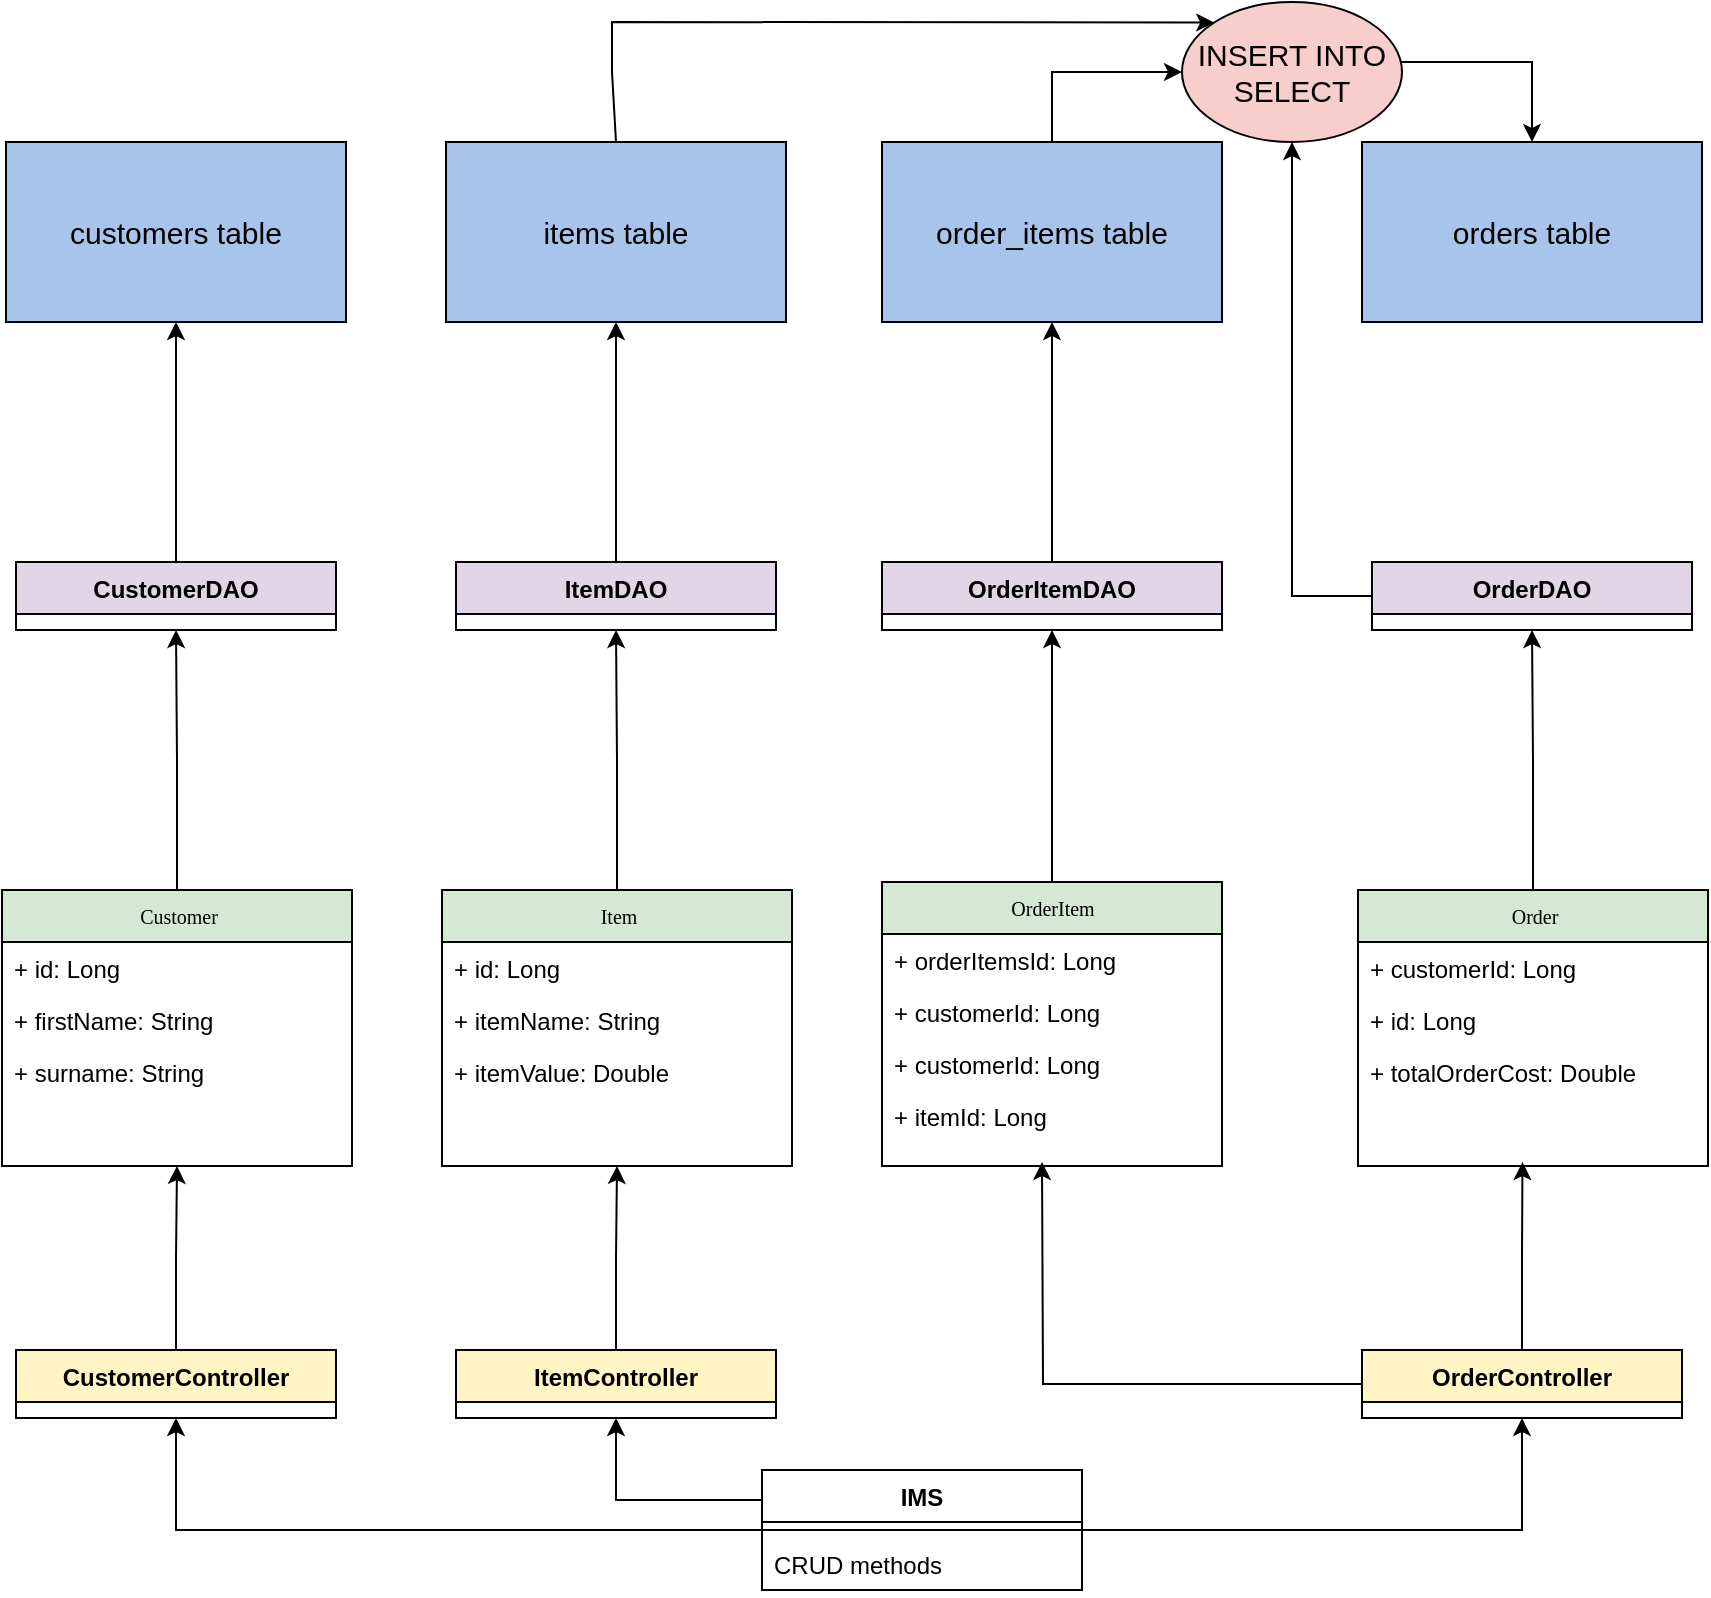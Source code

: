 <mxfile version="15.6.0" type="device"><diagram id="YBGu1Z7SQ-MhWUzJG_V0" name="Page-1"><mxGraphModel dx="1346" dy="721" grid="1" gridSize="10" guides="1" tooltips="1" connect="1" arrows="1" fold="1" page="1" pageScale="1" pageWidth="1169" pageHeight="827" math="0" shadow="0"><root><mxCell id="0"/><mxCell id="1" parent="0"/><mxCell id="Pv2ujjSf3HuZm8QnzIKG-10" style="edgeStyle=orthogonalEdgeStyle;rounded=0;orthogonalLoop=1;jettySize=auto;html=1;entryX=0.5;entryY=1;entryDx=0;entryDy=0;" edge="1" parent="1" source="4H_jIrwPiF34PuPaN7NL-1" target="4H_jIrwPiF34PuPaN7NL-20"><mxGeometry relative="1" as="geometry"/></mxCell><mxCell id="4H_jIrwPiF34PuPaN7NL-1" value="Customer" style="swimlane;html=1;fontStyle=0;childLayout=stackLayout;horizontal=1;startSize=26;fillColor=#D5E8D4;horizontalStack=0;resizeParent=1;resizeLast=0;collapsible=1;marginBottom=0;swimlaneFillColor=#ffffff;rounded=0;shadow=0;comic=0;labelBackgroundColor=none;strokeWidth=1;fontFamily=Verdana;fontSize=10;align=center;" parent="1" vertex="1"><mxGeometry x="120" y="464" width="175" height="138" as="geometry"><mxRectangle x="355" y="42" width="90" height="26" as="alternateBounds"/></mxGeometry></mxCell><mxCell id="4H_jIrwPiF34PuPaN7NL-2" value="+ id: Long" style="text;html=1;strokeColor=none;fillColor=none;align=left;verticalAlign=top;spacingLeft=4;spacingRight=4;whiteSpace=wrap;overflow=hidden;rotatable=0;points=[[0,0.5],[1,0.5]];portConstraint=eastwest;" parent="4H_jIrwPiF34PuPaN7NL-1" vertex="1"><mxGeometry y="26" width="175" height="26" as="geometry"/></mxCell><mxCell id="4H_jIrwPiF34PuPaN7NL-3" value="+ firstName: String" style="text;html=1;strokeColor=none;fillColor=none;align=left;verticalAlign=top;spacingLeft=4;spacingRight=4;whiteSpace=wrap;overflow=hidden;rotatable=0;points=[[0,0.5],[1,0.5]];portConstraint=eastwest;" parent="4H_jIrwPiF34PuPaN7NL-1" vertex="1"><mxGeometry y="52" width="175" height="26" as="geometry"/></mxCell><mxCell id="4H_jIrwPiF34PuPaN7NL-4" value="+ surname: String" style="text;html=1;strokeColor=none;fillColor=none;align=left;verticalAlign=top;spacingLeft=4;spacingRight=4;whiteSpace=wrap;overflow=hidden;rotatable=0;points=[[0,0.5],[1,0.5]];portConstraint=eastwest;" parent="4H_jIrwPiF34PuPaN7NL-1" vertex="1"><mxGeometry y="78" width="175" height="26" as="geometry"/></mxCell><mxCell id="Pv2ujjSf3HuZm8QnzIKG-9" style="edgeStyle=orthogonalEdgeStyle;rounded=0;orthogonalLoop=1;jettySize=auto;html=1;entryX=0.5;entryY=1;entryDx=0;entryDy=0;" edge="1" parent="1" source="4H_jIrwPiF34PuPaN7NL-5" target="4H_jIrwPiF34PuPaN7NL-24"><mxGeometry relative="1" as="geometry"><mxPoint x="427.5" y="340" as="targetPoint"/></mxGeometry></mxCell><mxCell id="4H_jIrwPiF34PuPaN7NL-5" value="Item" style="swimlane;html=1;fontStyle=0;childLayout=stackLayout;horizontal=1;startSize=26;fillColor=#D5E8D4;horizontalStack=0;resizeParent=1;resizeLast=0;collapsible=1;marginBottom=0;swimlaneFillColor=#ffffff;rounded=0;shadow=0;comic=0;labelBackgroundColor=none;strokeWidth=1;fontFamily=Verdana;fontSize=10;align=center;" parent="1" vertex="1"><mxGeometry x="340" y="464" width="175" height="138" as="geometry"><mxRectangle x="355" y="42" width="90" height="26" as="alternateBounds"/></mxGeometry></mxCell><mxCell id="4H_jIrwPiF34PuPaN7NL-6" value="+ id: Long" style="text;html=1;strokeColor=none;fillColor=none;align=left;verticalAlign=top;spacingLeft=4;spacingRight=4;whiteSpace=wrap;overflow=hidden;rotatable=0;points=[[0,0.5],[1,0.5]];portConstraint=eastwest;" parent="4H_jIrwPiF34PuPaN7NL-5" vertex="1"><mxGeometry y="26" width="175" height="26" as="geometry"/></mxCell><mxCell id="4H_jIrwPiF34PuPaN7NL-7" value="+ itemName: String" style="text;html=1;strokeColor=none;fillColor=none;align=left;verticalAlign=top;spacingLeft=4;spacingRight=4;whiteSpace=wrap;overflow=hidden;rotatable=0;points=[[0,0.5],[1,0.5]];portConstraint=eastwest;" parent="4H_jIrwPiF34PuPaN7NL-5" vertex="1"><mxGeometry y="52" width="175" height="26" as="geometry"/></mxCell><mxCell id="4H_jIrwPiF34PuPaN7NL-8" value="+ itemValue: Double" style="text;html=1;strokeColor=none;fillColor=none;align=left;verticalAlign=top;spacingLeft=4;spacingRight=4;whiteSpace=wrap;overflow=hidden;rotatable=0;points=[[0,0.5],[1,0.5]];portConstraint=eastwest;" parent="4H_jIrwPiF34PuPaN7NL-5" vertex="1"><mxGeometry y="78" width="175" height="26" as="geometry"/></mxCell><mxCell id="Pv2ujjSf3HuZm8QnzIKG-6" style="edgeStyle=orthogonalEdgeStyle;rounded=0;orthogonalLoop=1;jettySize=auto;html=1;entryX=0.5;entryY=1;entryDx=0;entryDy=0;" edge="1" parent="1" source="4H_jIrwPiF34PuPaN7NL-9" target="4H_jIrwPiF34PuPaN7NL-27"><mxGeometry relative="1" as="geometry"><mxPoint x="647.5" y="340" as="targetPoint"/></mxGeometry></mxCell><mxCell id="4H_jIrwPiF34PuPaN7NL-9" value="OrderItem" style="swimlane;html=1;fontStyle=0;childLayout=stackLayout;horizontal=1;startSize=26;fillColor=#D5E8D4;horizontalStack=0;resizeParent=1;resizeLast=0;collapsible=1;marginBottom=0;swimlaneFillColor=#ffffff;rounded=0;shadow=0;comic=0;labelBackgroundColor=none;strokeWidth=1;fontFamily=Verdana;fontSize=10;align=center;" parent="1" vertex="1"><mxGeometry x="560" y="460" width="170" height="142" as="geometry"><mxRectangle x="355" y="42" width="90" height="26" as="alternateBounds"/></mxGeometry></mxCell><mxCell id="4H_jIrwPiF34PuPaN7NL-10" value="+ orderItemsId: Long" style="text;html=1;strokeColor=none;fillColor=none;align=left;verticalAlign=top;spacingLeft=4;spacingRight=4;whiteSpace=wrap;overflow=hidden;rotatable=0;points=[[0,0.5],[1,0.5]];portConstraint=eastwest;" parent="4H_jIrwPiF34PuPaN7NL-9" vertex="1"><mxGeometry y="26" width="170" height="26" as="geometry"/></mxCell><mxCell id="4H_jIrwPiF34PuPaN7NL-11" value="+ customerId: Long" style="text;html=1;strokeColor=none;fillColor=none;align=left;verticalAlign=top;spacingLeft=4;spacingRight=4;whiteSpace=wrap;overflow=hidden;rotatable=0;points=[[0,0.5],[1,0.5]];portConstraint=eastwest;" parent="4H_jIrwPiF34PuPaN7NL-9" vertex="1"><mxGeometry y="52" width="170" height="26" as="geometry"/></mxCell><mxCell id="4H_jIrwPiF34PuPaN7NL-12" value="+ customerId: Long" style="text;html=1;strokeColor=none;fillColor=none;align=left;verticalAlign=top;spacingLeft=4;spacingRight=4;whiteSpace=wrap;overflow=hidden;rotatable=0;points=[[0,0.5],[1,0.5]];portConstraint=eastwest;" parent="4H_jIrwPiF34PuPaN7NL-9" vertex="1"><mxGeometry y="78" width="170" height="26" as="geometry"/></mxCell><mxCell id="4H_jIrwPiF34PuPaN7NL-13" value="+ itemId: Long" style="text;html=1;strokeColor=none;fillColor=none;align=left;verticalAlign=top;spacingLeft=4;spacingRight=4;whiteSpace=wrap;overflow=hidden;rotatable=0;points=[[0,0.5],[1,0.5]];portConstraint=eastwest;" parent="4H_jIrwPiF34PuPaN7NL-9" vertex="1"><mxGeometry y="104" width="170" height="26" as="geometry"/></mxCell><mxCell id="Pv2ujjSf3HuZm8QnzIKG-18" style="edgeStyle=orthogonalEdgeStyle;rounded=0;orthogonalLoop=1;jettySize=auto;html=1;entryX=0.5;entryY=1;entryDx=0;entryDy=0;" edge="1" parent="1" source="4H_jIrwPiF34PuPaN7NL-15" target="4H_jIrwPiF34PuPaN7NL-30"><mxGeometry relative="1" as="geometry"/></mxCell><mxCell id="4H_jIrwPiF34PuPaN7NL-15" value="Order" style="swimlane;html=1;fontStyle=0;childLayout=stackLayout;horizontal=1;startSize=26;fillColor=#D5E8D4;horizontalStack=0;resizeParent=1;resizeLast=0;collapsible=1;marginBottom=0;swimlaneFillColor=#ffffff;rounded=0;shadow=0;comic=0;labelBackgroundColor=none;strokeWidth=1;fontFamily=Verdana;fontSize=10;align=center;" parent="1" vertex="1"><mxGeometry x="798" y="464" width="175" height="138" as="geometry"><mxRectangle x="355" y="42" width="90" height="26" as="alternateBounds"/></mxGeometry></mxCell><mxCell id="4H_jIrwPiF34PuPaN7NL-17" value="+ customerId: Long" style="text;html=1;strokeColor=none;fillColor=none;align=left;verticalAlign=top;spacingLeft=4;spacingRight=4;whiteSpace=wrap;overflow=hidden;rotatable=0;points=[[0,0.5],[1,0.5]];portConstraint=eastwest;" parent="4H_jIrwPiF34PuPaN7NL-15" vertex="1"><mxGeometry y="26" width="175" height="26" as="geometry"/></mxCell><mxCell id="4H_jIrwPiF34PuPaN7NL-16" value="+ id: Long" style="text;html=1;strokeColor=none;fillColor=none;align=left;verticalAlign=top;spacingLeft=4;spacingRight=4;whiteSpace=wrap;overflow=hidden;rotatable=0;points=[[0,0.5],[1,0.5]];portConstraint=eastwest;" parent="4H_jIrwPiF34PuPaN7NL-15" vertex="1"><mxGeometry y="52" width="175" height="26" as="geometry"/></mxCell><mxCell id="4H_jIrwPiF34PuPaN7NL-18" value="+ totalOrderCost: Double" style="text;html=1;strokeColor=none;fillColor=none;align=left;verticalAlign=top;spacingLeft=4;spacingRight=4;whiteSpace=wrap;overflow=hidden;rotatable=0;points=[[0,0.5],[1,0.5]];portConstraint=eastwest;" parent="4H_jIrwPiF34PuPaN7NL-15" vertex="1"><mxGeometry y="78" width="175" height="26" as="geometry"/></mxCell><mxCell id="Pv2ujjSf3HuZm8QnzIKG-12" style="edgeStyle=orthogonalEdgeStyle;rounded=0;orthogonalLoop=1;jettySize=auto;html=1;" edge="1" parent="1" source="4H_jIrwPiF34PuPaN7NL-20" target="4H_jIrwPiF34PuPaN7NL-58"><mxGeometry relative="1" as="geometry"/></mxCell><mxCell id="4H_jIrwPiF34PuPaN7NL-20" value="CustomerDAO" style="swimlane;fontStyle=1;align=center;verticalAlign=top;childLayout=stackLayout;horizontal=1;startSize=26;horizontalStack=0;resizeParent=1;resizeParentMax=0;resizeLast=0;collapsible=1;marginBottom=0;fillColor=#E1D5E7;" parent="1" vertex="1"><mxGeometry x="127" y="300" width="160" height="34" as="geometry"/></mxCell><mxCell id="Pv2ujjSf3HuZm8QnzIKG-13" style="edgeStyle=orthogonalEdgeStyle;rounded=0;orthogonalLoop=1;jettySize=auto;html=1;entryX=0.5;entryY=1;entryDx=0;entryDy=0;" edge="1" parent="1" source="4H_jIrwPiF34PuPaN7NL-24" target="4H_jIrwPiF34PuPaN7NL-59"><mxGeometry relative="1" as="geometry"/></mxCell><mxCell id="4H_jIrwPiF34PuPaN7NL-24" value="ItemDAO" style="swimlane;fontStyle=1;align=center;verticalAlign=top;childLayout=stackLayout;horizontal=1;startSize=26;horizontalStack=0;resizeParent=1;resizeParentMax=0;resizeLast=0;collapsible=1;marginBottom=0;fillColor=#E1D5E7;" parent="1" vertex="1"><mxGeometry x="347" y="300" width="160" height="34" as="geometry"/></mxCell><mxCell id="Pv2ujjSf3HuZm8QnzIKG-7" style="edgeStyle=orthogonalEdgeStyle;rounded=0;orthogonalLoop=1;jettySize=auto;html=1;exitX=1;exitY=0.5;exitDx=0;exitDy=0;" edge="1" parent="1" source="4H_jIrwPiF34PuPaN7NL-27"><mxGeometry relative="1" as="geometry"><mxPoint x="720.286" y="317.143" as="targetPoint"/></mxGeometry></mxCell><mxCell id="Pv2ujjSf3HuZm8QnzIKG-14" style="edgeStyle=orthogonalEdgeStyle;rounded=0;orthogonalLoop=1;jettySize=auto;html=1;entryX=0.5;entryY=1;entryDx=0;entryDy=0;" edge="1" parent="1" source="4H_jIrwPiF34PuPaN7NL-27" target="4H_jIrwPiF34PuPaN7NL-60"><mxGeometry relative="1" as="geometry"/></mxCell><mxCell id="4H_jIrwPiF34PuPaN7NL-27" value="OrderItemDAO" style="swimlane;fontStyle=1;align=center;verticalAlign=top;childLayout=stackLayout;horizontal=1;startSize=26;horizontalStack=0;resizeParent=1;resizeParentMax=0;resizeLast=0;collapsible=1;marginBottom=0;fillColor=#E1D5E7;" parent="1" vertex="1"><mxGeometry x="560" y="300" width="170" height="34" as="geometry"/></mxCell><mxCell id="Pv2ujjSf3HuZm8QnzIKG-19" style="edgeStyle=orthogonalEdgeStyle;rounded=0;orthogonalLoop=1;jettySize=auto;html=1;entryX=0.5;entryY=1;entryDx=0;entryDy=0;" edge="1" parent="1" source="4H_jIrwPiF34PuPaN7NL-30" target="4H_jIrwPiF34PuPaN7NL-63"><mxGeometry relative="1" as="geometry"><mxPoint x="760" y="120" as="targetPoint"/><Array as="points"><mxPoint x="765" y="317"/></Array></mxGeometry></mxCell><mxCell id="4H_jIrwPiF34PuPaN7NL-30" value="OrderDAO" style="swimlane;fontStyle=1;align=center;verticalAlign=top;childLayout=stackLayout;horizontal=1;startSize=26;horizontalStack=0;resizeParent=1;resizeParentMax=0;resizeLast=0;collapsible=1;marginBottom=0;fillColor=#E1D5E7;" parent="1" vertex="1"><mxGeometry x="805" y="300" width="160" height="34" as="geometry"/></mxCell><mxCell id="Pv2ujjSf3HuZm8QnzIKG-16" style="edgeStyle=orthogonalEdgeStyle;rounded=0;orthogonalLoop=1;jettySize=auto;html=1;entryX=0.5;entryY=1;entryDx=0;entryDy=0;" edge="1" parent="1" source="4H_jIrwPiF34PuPaN7NL-33" target="4H_jIrwPiF34PuPaN7NL-1"><mxGeometry relative="1" as="geometry"/></mxCell><mxCell id="4H_jIrwPiF34PuPaN7NL-33" value="CustomerController" style="swimlane;fontStyle=1;align=center;verticalAlign=top;childLayout=stackLayout;horizontal=1;startSize=26;horizontalStack=0;resizeParent=1;resizeParentMax=0;resizeLast=0;collapsible=1;marginBottom=0;fillColor=#FFF4C3;" parent="1" vertex="1"><mxGeometry x="127" y="694" width="160" height="34" as="geometry"/></mxCell><mxCell id="Pv2ujjSf3HuZm8QnzIKG-17" style="edgeStyle=orthogonalEdgeStyle;rounded=0;orthogonalLoop=1;jettySize=auto;html=1;entryX=0.5;entryY=1;entryDx=0;entryDy=0;" edge="1" parent="1" source="4H_jIrwPiF34PuPaN7NL-36" target="4H_jIrwPiF34PuPaN7NL-5"><mxGeometry relative="1" as="geometry"/></mxCell><mxCell id="4H_jIrwPiF34PuPaN7NL-36" value="ItemController" style="swimlane;fontStyle=1;align=center;verticalAlign=top;childLayout=stackLayout;horizontal=1;startSize=26;horizontalStack=0;resizeParent=1;resizeParentMax=0;resizeLast=0;collapsible=1;marginBottom=0;fillColor=#FFF4C3;" parent="1" vertex="1"><mxGeometry x="347" y="694" width="160" height="34" as="geometry"/></mxCell><mxCell id="Pv2ujjSf3HuZm8QnzIKG-4" style="edgeStyle=orthogonalEdgeStyle;rounded=0;orthogonalLoop=1;jettySize=auto;html=1;" edge="1" parent="1" source="4H_jIrwPiF34PuPaN7NL-39"><mxGeometry relative="1" as="geometry"><mxPoint x="640" y="600" as="targetPoint"/></mxGeometry></mxCell><mxCell id="Pv2ujjSf3HuZm8QnzIKG-5" style="edgeStyle=orthogonalEdgeStyle;rounded=0;orthogonalLoop=1;jettySize=auto;html=1;exitX=0.5;exitY=0;exitDx=0;exitDy=0;" edge="1" parent="1" source="4H_jIrwPiF34PuPaN7NL-39"><mxGeometry relative="1" as="geometry"><mxPoint x="880.235" y="600" as="targetPoint"/></mxGeometry></mxCell><mxCell id="4H_jIrwPiF34PuPaN7NL-39" value="OrderController" style="swimlane;fontStyle=1;align=center;verticalAlign=top;childLayout=stackLayout;horizontal=1;startSize=26;horizontalStack=0;resizeParent=1;resizeParentMax=0;resizeLast=0;collapsible=1;marginBottom=0;fillColor=#FFF4C3;" parent="1" vertex="1"><mxGeometry x="800" y="694" width="160" height="34" as="geometry"/></mxCell><mxCell id="4H_jIrwPiF34PuPaN7NL-42" value="IMS" style="swimlane;fontStyle=1;align=center;verticalAlign=top;childLayout=stackLayout;horizontal=1;startSize=26;horizontalStack=0;resizeParent=1;resizeParentMax=0;resizeLast=0;collapsible=1;marginBottom=0;" parent="1" vertex="1"><mxGeometry x="500" y="754" width="160" height="60" as="geometry"/></mxCell><mxCell id="4H_jIrwPiF34PuPaN7NL-43" value="" style="line;strokeWidth=1;fillColor=none;align=left;verticalAlign=middle;spacingTop=-1;spacingLeft=3;spacingRight=3;rotatable=0;labelPosition=right;points=[];portConstraint=eastwest;" parent="4H_jIrwPiF34PuPaN7NL-42" vertex="1"><mxGeometry y="26" width="160" height="8" as="geometry"/></mxCell><mxCell id="4H_jIrwPiF34PuPaN7NL-44" value="CRUD methods" style="text;strokeColor=none;fillColor=none;align=left;verticalAlign=top;spacingLeft=4;spacingRight=4;overflow=hidden;rotatable=0;points=[[0,0.5],[1,0.5]];portConstraint=eastwest;" parent="4H_jIrwPiF34PuPaN7NL-42" vertex="1"><mxGeometry y="34" width="160" height="26" as="geometry"/></mxCell><mxCell id="4H_jIrwPiF34PuPaN7NL-45" value="" style="endArrow=classic;html=1;rounded=0;exitX=1;exitY=0.5;exitDx=0;exitDy=0;entryX=0.5;entryY=1;entryDx=0;entryDy=0;" parent="1" source="4H_jIrwPiF34PuPaN7NL-42" target="4H_jIrwPiF34PuPaN7NL-39" edge="1"><mxGeometry width="50" height="50" relative="1" as="geometry"><mxPoint x="680" y="844" as="sourcePoint"/><mxPoint x="730" y="794" as="targetPoint"/><Array as="points"><mxPoint x="880" y="784"/></Array></mxGeometry></mxCell><mxCell id="4H_jIrwPiF34PuPaN7NL-46" value="" style="endArrow=classic;html=1;rounded=0;exitX=0;exitY=0.25;exitDx=0;exitDy=0;entryX=0.5;entryY=1;entryDx=0;entryDy=0;" parent="1" source="4H_jIrwPiF34PuPaN7NL-42" target="4H_jIrwPiF34PuPaN7NL-36" edge="1"><mxGeometry width="50" height="50" relative="1" as="geometry"><mxPoint x="505" y="824" as="sourcePoint"/><mxPoint x="735" y="698" as="targetPoint"/><Array as="points"><mxPoint x="427" y="769"/></Array></mxGeometry></mxCell><mxCell id="4H_jIrwPiF34PuPaN7NL-47" value="" style="endArrow=classic;html=1;rounded=0;entryX=0.5;entryY=1;entryDx=0;entryDy=0;exitX=0;exitY=0.5;exitDx=0;exitDy=0;" parent="1" source="4H_jIrwPiF34PuPaN7NL-42" target="4H_jIrwPiF34PuPaN7NL-33" edge="1"><mxGeometry width="50" height="50" relative="1" as="geometry"><mxPoint x="490" y="854" as="sourcePoint"/><mxPoint x="322.5" y="791" as="targetPoint"/><Array as="points"><mxPoint x="207" y="784"/></Array></mxGeometry></mxCell><mxCell id="4H_jIrwPiF34PuPaN7NL-58" value="customers table" style="rounded=0;whiteSpace=wrap;html=1;fontSize=15;fillColor=#A9C4EB;" parent="1" vertex="1"><mxGeometry x="122" y="90" width="170" height="90" as="geometry"/></mxCell><mxCell id="4H_jIrwPiF34PuPaN7NL-59" value="items table" style="rounded=0;whiteSpace=wrap;html=1;fontSize=15;fillColor=#A9C4EB;" parent="1" vertex="1"><mxGeometry x="342" y="90" width="170" height="90" as="geometry"/></mxCell><mxCell id="Pv2ujjSf3HuZm8QnzIKG-3" style="edgeStyle=orthogonalEdgeStyle;rounded=0;orthogonalLoop=1;jettySize=auto;html=1;entryX=0;entryY=0.5;entryDx=0;entryDy=0;" edge="1" parent="1" source="4H_jIrwPiF34PuPaN7NL-60" target="4H_jIrwPiF34PuPaN7NL-63"><mxGeometry relative="1" as="geometry"><mxPoint x="645" y="50" as="targetPoint"/></mxGeometry></mxCell><mxCell id="4H_jIrwPiF34PuPaN7NL-60" value="order_items table" style="rounded=0;whiteSpace=wrap;html=1;fontSize=15;fillColor=#A9C4EB;" parent="1" vertex="1"><mxGeometry x="560" y="90" width="170" height="90" as="geometry"/></mxCell><mxCell id="4H_jIrwPiF34PuPaN7NL-61" value="orders table" style="rounded=0;whiteSpace=wrap;html=1;fontSize=15;fillColor=#A9C4EB;" parent="1" vertex="1"><mxGeometry x="800" y="90" width="170" height="90" as="geometry"/></mxCell><mxCell id="Pv2ujjSf3HuZm8QnzIKG-2" style="edgeStyle=orthogonalEdgeStyle;rounded=0;orthogonalLoop=1;jettySize=auto;html=1;entryX=0.5;entryY=0;entryDx=0;entryDy=0;" edge="1" parent="1" source="4H_jIrwPiF34PuPaN7NL-63" target="4H_jIrwPiF34PuPaN7NL-61"><mxGeometry relative="1" as="geometry"><mxPoint x="890" y="55" as="targetPoint"/><Array as="points"><mxPoint x="885" y="50"/></Array></mxGeometry></mxCell><mxCell id="4H_jIrwPiF34PuPaN7NL-63" value="INSERT INTO SELECT" style="ellipse;whiteSpace=wrap;html=1;fontSize=15;fillColor=#F8CECC;" parent="1" vertex="1"><mxGeometry x="710" y="20" width="110" height="70" as="geometry"/></mxCell><mxCell id="Pv2ujjSf3HuZm8QnzIKG-1" value="" style="endArrow=classic;html=1;rounded=0;exitX=0.5;exitY=0;exitDx=0;exitDy=0;entryX=0;entryY=0;entryDx=0;entryDy=0;" edge="1" parent="1" source="4H_jIrwPiF34PuPaN7NL-59" target="4H_jIrwPiF34PuPaN7NL-63"><mxGeometry width="50" height="50" relative="1" as="geometry"><mxPoint x="410" y="90" as="sourcePoint"/><mxPoint x="670" y="40" as="targetPoint"/><Array as="points"><mxPoint x="425" y="55"/><mxPoint x="425" y="30"/></Array></mxGeometry></mxCell></root></mxGraphModel></diagram></mxfile>